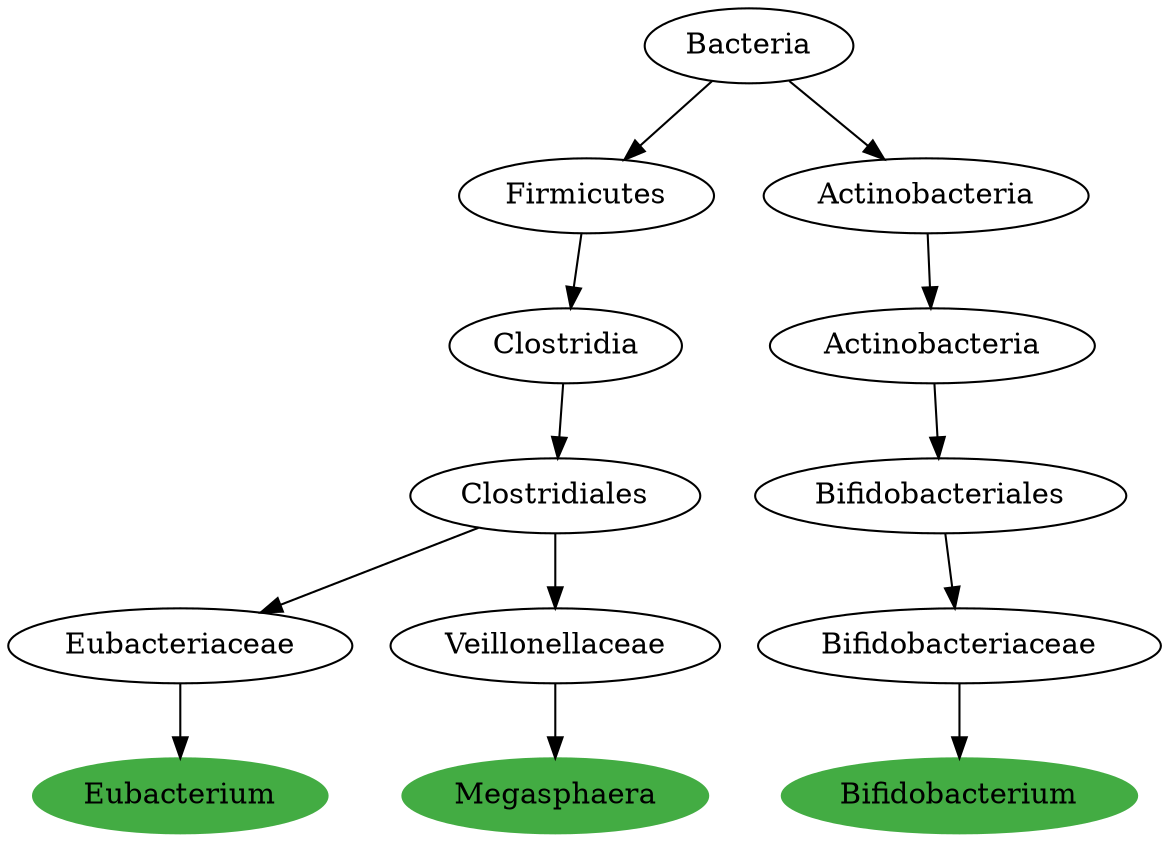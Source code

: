 digraph G { 
	EubacteriaceaeEubacterium [label="Eubacterium", color="#43AC43", style=filled];
	ClostridialesEubacteriaceae [label="Eubacteriaceae"];
	EubacteriaceaeEubacterium [label="Eubacterium"];
	ClostridialesEubacteriaceae -> EubacteriaceaeEubacterium;
	ClostridiaClostridiales [label="Clostridiales"];
	ClostridialesEubacteriaceae [label="Eubacteriaceae"];
	ClostridiaClostridiales -> ClostridialesEubacteriaceae;
	FirmicutesClostridia [label="Clostridia"];
	ClostridiaClostridiales [label="Clostridiales"];
	FirmicutesClostridia -> ClostridiaClostridiales;
	BacteriaFirmicutes [label="Firmicutes"];
	FirmicutesClostridia [label="Clostridia"];
	BacteriaFirmicutes -> FirmicutesClostridia;
	Bacteria [label="Bacteria"];
	BacteriaFirmicutes [label="Firmicutes"];
	Bacteria -> BacteriaFirmicutes;
	VeillonellaceaeMegasphaera [label="Megasphaera", color="#43AC43", style=filled];
	ClostridialesVeillonellaceae [label="Veillonellaceae"];
	VeillonellaceaeMegasphaera [label="Megasphaera"];
	ClostridialesVeillonellaceae -> VeillonellaceaeMegasphaera;
	ClostridiaClostridiales [label="Clostridiales"];
	ClostridialesVeillonellaceae [label="Veillonellaceae"];
	ClostridiaClostridiales -> ClostridialesVeillonellaceae;
	BifidobacteriaceaeBifidobacterium [label="Bifidobacterium", color="#43AC43", style=filled];
	BifidobacterialesBifidobacteriaceae [label="Bifidobacteriaceae"];
	BifidobacteriaceaeBifidobacterium [label="Bifidobacterium"];
	BifidobacterialesBifidobacteriaceae -> BifidobacteriaceaeBifidobacterium;
	ActinobacteriaBifidobacteriales [label="Bifidobacteriales"];
	BifidobacterialesBifidobacteriaceae [label="Bifidobacteriaceae"];
	ActinobacteriaBifidobacteriales -> BifidobacterialesBifidobacteriaceae;
	ActinobacteriaActinobacteria [label="Actinobacteria"];
	ActinobacteriaBifidobacteriales [label="Bifidobacteriales"];
	ActinobacteriaActinobacteria -> ActinobacteriaBifidobacteriales;
	BacteriaActinobacteria [label="Actinobacteria"];
	ActinobacteriaActinobacteria [label="Actinobacteria"];
	BacteriaActinobacteria -> ActinobacteriaActinobacteria;
	Bacteria [label="Bacteria"];
	BacteriaActinobacteria [label="Actinobacteria"];
	Bacteria -> BacteriaActinobacteria;

 }